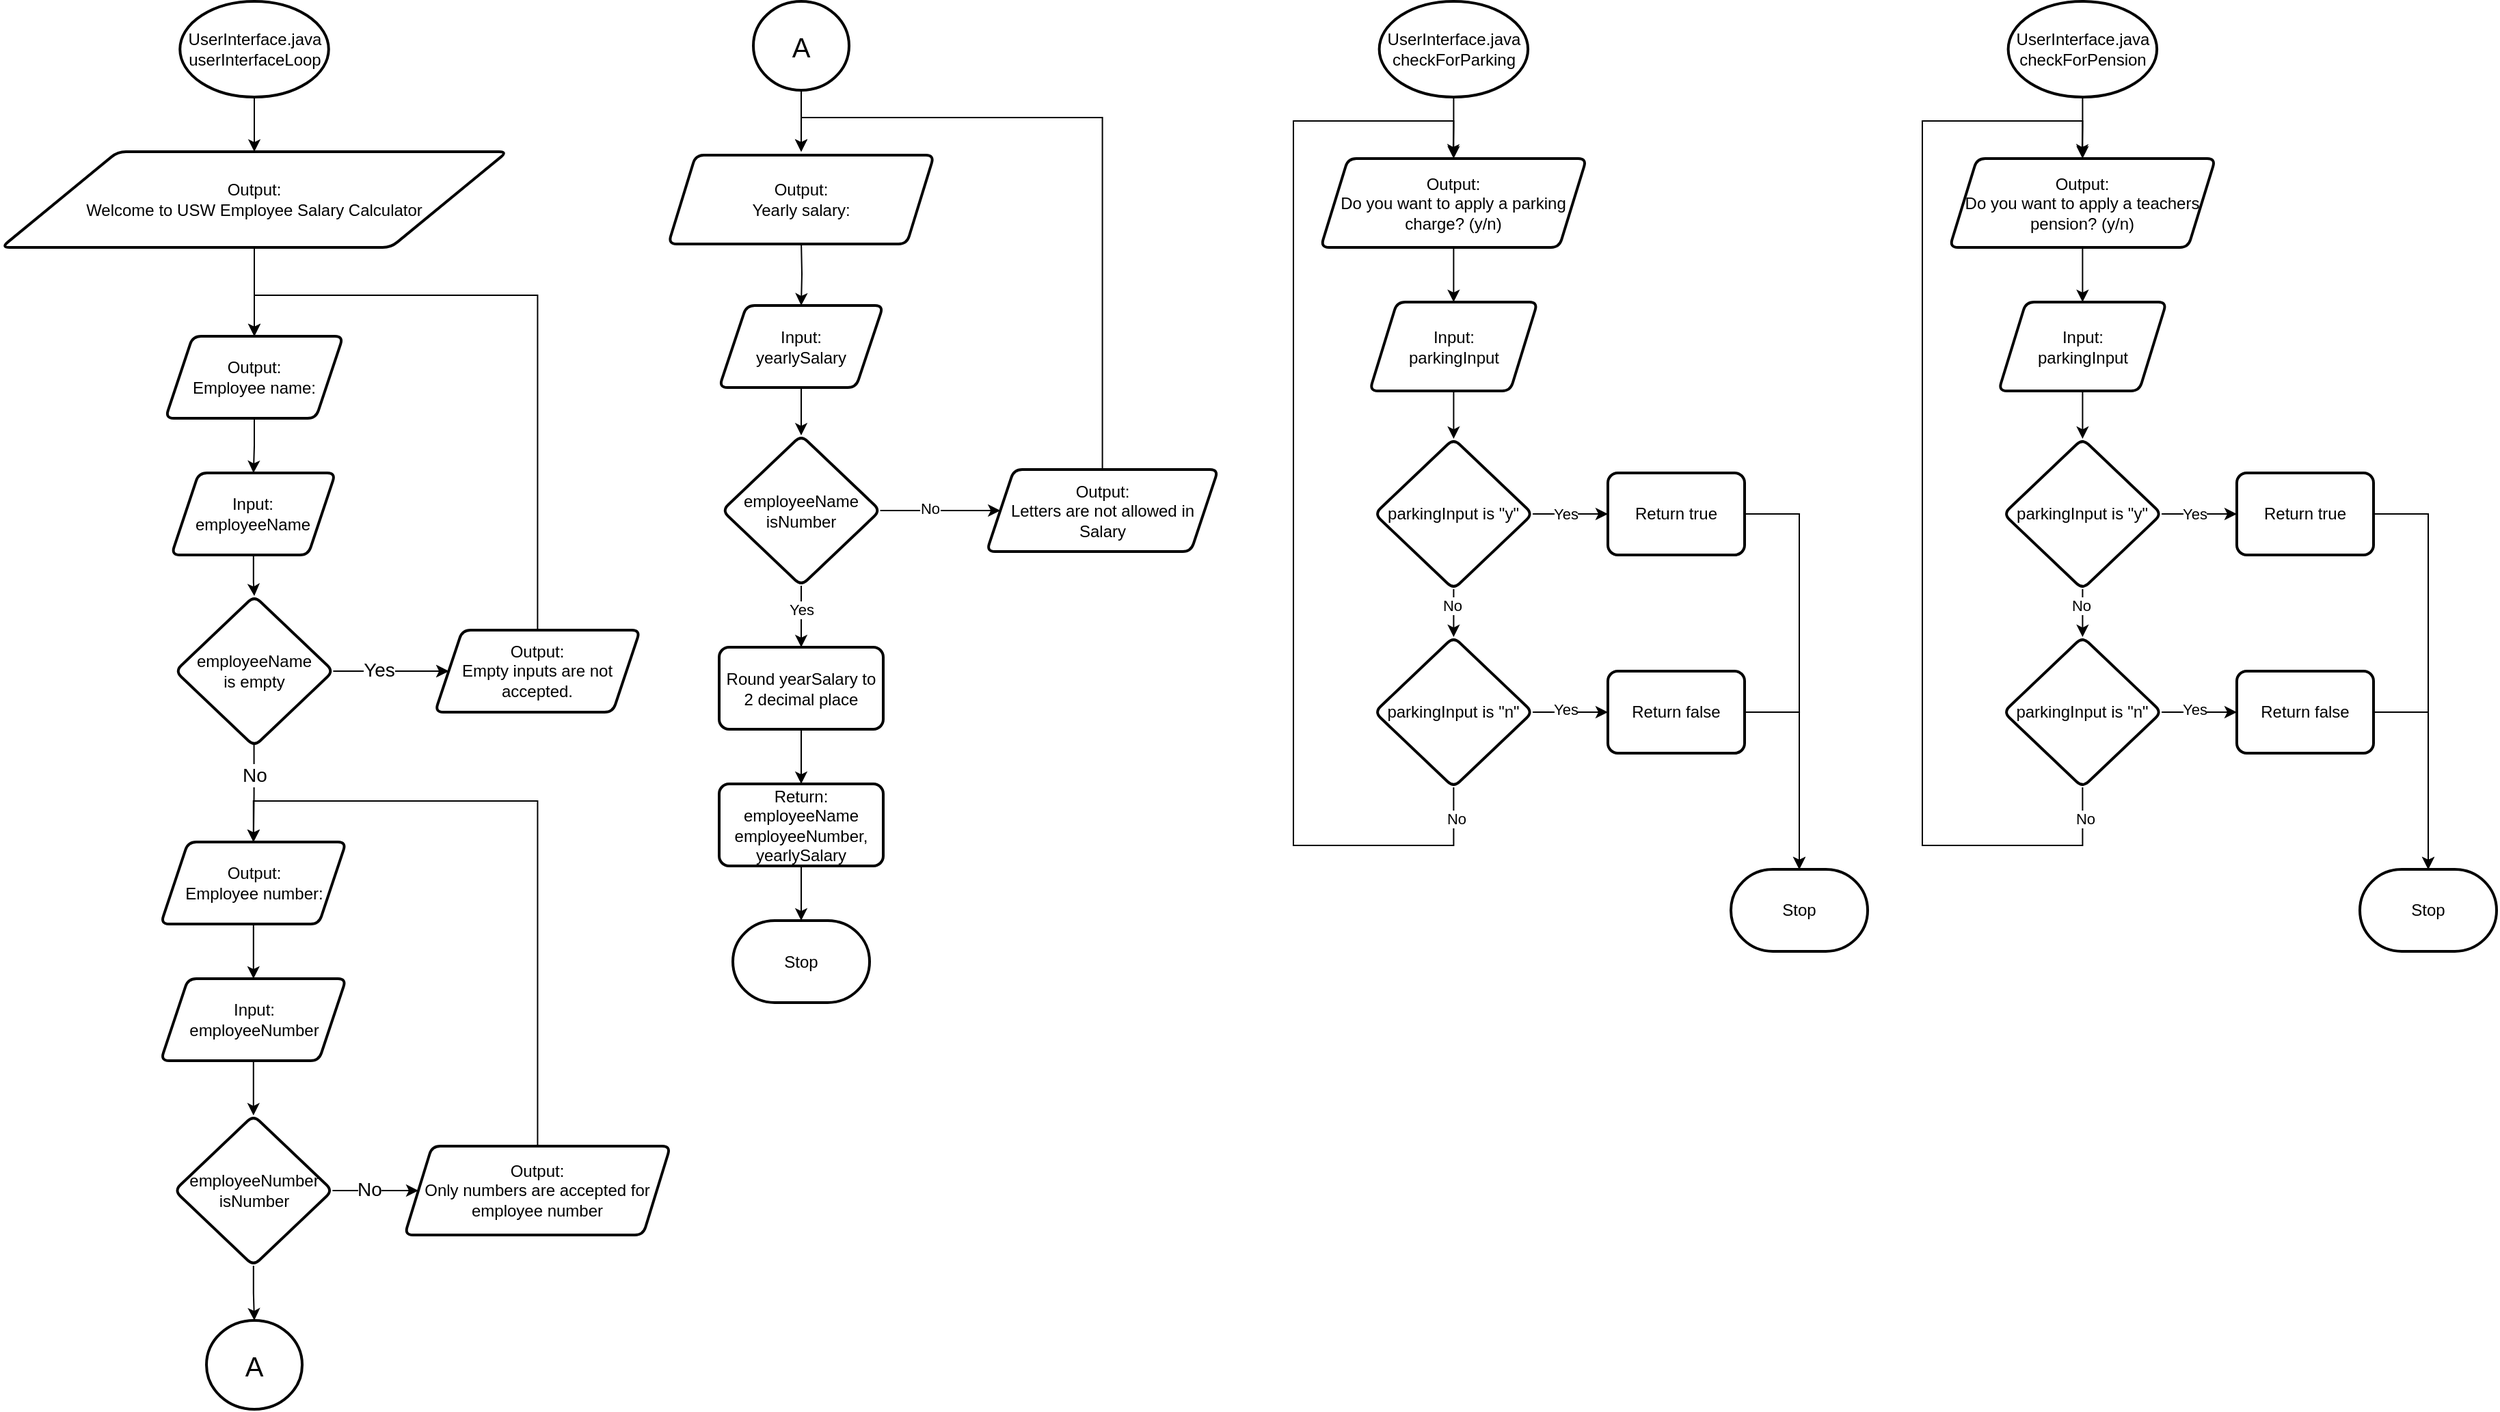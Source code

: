<mxfile version="22.1.3" type="device">
  <diagram id="C5RBs43oDa-KdzZeNtuy" name="Page-1">
    <mxGraphModel dx="2593" dy="1428" grid="1" gridSize="10" guides="1" tooltips="1" connect="1" arrows="1" fold="1" page="1" pageScale="1" pageWidth="827" pageHeight="1169" math="0" shadow="0">
      <root>
        <mxCell id="WIyWlLk6GJQsqaUBKTNV-0" />
        <mxCell id="WIyWlLk6GJQsqaUBKTNV-1" parent="WIyWlLk6GJQsqaUBKTNV-0" />
        <mxCell id="0paNuG89okrS6NKZ0thL-63" value="" style="edgeStyle=orthogonalEdgeStyle;rounded=0;orthogonalLoop=1;jettySize=auto;html=1;" edge="1" parent="WIyWlLk6GJQsqaUBKTNV-1" source="0paNuG89okrS6NKZ0thL-1" target="0paNuG89okrS6NKZ0thL-60">
          <mxGeometry relative="1" as="geometry" />
        </mxCell>
        <mxCell id="0paNuG89okrS6NKZ0thL-1" value="UserInterface.java&lt;br&gt;userInterfaceLoop" style="strokeWidth=2;html=1;shape=mxgraph.flowchart.start_1;whiteSpace=wrap;" vertex="1" parent="WIyWlLk6GJQsqaUBKTNV-1">
          <mxGeometry x="145.63" y="45" width="108.75" height="70" as="geometry" />
        </mxCell>
        <mxCell id="0paNuG89okrS6NKZ0thL-119" value="" style="edgeStyle=orthogonalEdgeStyle;rounded=0;orthogonalLoop=1;jettySize=auto;html=1;" edge="1" parent="WIyWlLk6GJQsqaUBKTNV-1" source="0paNuG89okrS6NKZ0thL-58">
          <mxGeometry relative="1" as="geometry">
            <mxPoint x="1076.81" y="158.5" as="targetPoint" />
          </mxGeometry>
        </mxCell>
        <mxCell id="0paNuG89okrS6NKZ0thL-58" value="UserInterface.java&lt;br&gt;checkForParking" style="strokeWidth=2;html=1;shape=mxgraph.flowchart.start_1;whiteSpace=wrap;" vertex="1" parent="WIyWlLk6GJQsqaUBKTNV-1">
          <mxGeometry x="1022.81" y="45" width="108.75" height="70" as="geometry" />
        </mxCell>
        <mxCell id="0paNuG89okrS6NKZ0thL-65" value="" style="edgeStyle=orthogonalEdgeStyle;rounded=0;orthogonalLoop=1;jettySize=auto;html=1;" edge="1" parent="WIyWlLk6GJQsqaUBKTNV-1" source="0paNuG89okrS6NKZ0thL-60" target="0paNuG89okrS6NKZ0thL-64">
          <mxGeometry relative="1" as="geometry" />
        </mxCell>
        <mxCell id="0paNuG89okrS6NKZ0thL-60" value="Output:&lt;br&gt;Welcome to USW Employee Salary Calculator" style="shape=parallelogram;html=1;strokeWidth=2;perimeter=parallelogramPerimeter;whiteSpace=wrap;rounded=1;arcSize=12;size=0.23;" vertex="1" parent="WIyWlLk6GJQsqaUBKTNV-1">
          <mxGeometry x="15.01" y="155" width="370" height="70" as="geometry" />
        </mxCell>
        <mxCell id="0paNuG89okrS6NKZ0thL-69" value="" style="edgeStyle=orthogonalEdgeStyle;rounded=0;orthogonalLoop=1;jettySize=auto;html=1;" edge="1" parent="WIyWlLk6GJQsqaUBKTNV-1" source="0paNuG89okrS6NKZ0thL-64" target="0paNuG89okrS6NKZ0thL-68">
          <mxGeometry relative="1" as="geometry" />
        </mxCell>
        <mxCell id="0paNuG89okrS6NKZ0thL-64" value="Output:&lt;br&gt;Employee name:" style="shape=parallelogram;perimeter=parallelogramPerimeter;whiteSpace=wrap;html=1;fixedSize=1;strokeWidth=2;rounded=1;arcSize=12;" vertex="1" parent="WIyWlLk6GJQsqaUBKTNV-1">
          <mxGeometry x="135.01" y="290" width="129.99" height="60" as="geometry" />
        </mxCell>
        <mxCell id="0paNuG89okrS6NKZ0thL-77" value="" style="edgeStyle=orthogonalEdgeStyle;rounded=0;orthogonalLoop=1;jettySize=auto;html=1;" edge="1" parent="WIyWlLk6GJQsqaUBKTNV-1" source="0paNuG89okrS6NKZ0thL-66" target="0paNuG89okrS6NKZ0thL-72">
          <mxGeometry relative="1" as="geometry" />
        </mxCell>
        <mxCell id="0paNuG89okrS6NKZ0thL-79" value="" style="edgeStyle=orthogonalEdgeStyle;rounded=0;orthogonalLoop=1;jettySize=auto;html=1;exitX=0.498;exitY=0.989;exitDx=0;exitDy=0;exitPerimeter=0;entryX=0.5;entryY=0;entryDx=0;entryDy=0;" edge="1" parent="WIyWlLk6GJQsqaUBKTNV-1" source="0paNuG89okrS6NKZ0thL-66" target="0paNuG89okrS6NKZ0thL-81">
          <mxGeometry relative="1" as="geometry">
            <mxPoint x="199.435" y="630" as="targetPoint" />
          </mxGeometry>
        </mxCell>
        <mxCell id="0paNuG89okrS6NKZ0thL-80" value="&lt;font style=&quot;font-size: 14px;&quot;&gt;No&lt;/font&gt;" style="edgeLabel;html=1;align=center;verticalAlign=middle;resizable=0;points=[];" vertex="1" connectable="0" parent="0paNuG89okrS6NKZ0thL-79">
          <mxGeometry x="-0.223" y="-1" relative="1" as="geometry">
            <mxPoint x="1" y="-6" as="offset" />
          </mxGeometry>
        </mxCell>
        <mxCell id="0paNuG89okrS6NKZ0thL-66" value="employeeName&lt;br&gt;is  empty" style="rhombus;whiteSpace=wrap;html=1;strokeWidth=2;rounded=1;arcSize=12;" vertex="1" parent="WIyWlLk6GJQsqaUBKTNV-1">
          <mxGeometry x="142.2" y="480" width="115.62" height="110" as="geometry" />
        </mxCell>
        <mxCell id="0paNuG89okrS6NKZ0thL-70" value="" style="edgeStyle=orthogonalEdgeStyle;rounded=0;orthogonalLoop=1;jettySize=auto;html=1;" edge="1" parent="WIyWlLk6GJQsqaUBKTNV-1" source="0paNuG89okrS6NKZ0thL-68" target="0paNuG89okrS6NKZ0thL-66">
          <mxGeometry relative="1" as="geometry" />
        </mxCell>
        <mxCell id="0paNuG89okrS6NKZ0thL-68" value="Input:&lt;br&gt;employeeName" style="shape=parallelogram;perimeter=parallelogramPerimeter;whiteSpace=wrap;html=1;fixedSize=1;strokeWidth=2;rounded=1;arcSize=12;" vertex="1" parent="WIyWlLk6GJQsqaUBKTNV-1">
          <mxGeometry x="139.385" y="390" width="120" height="60" as="geometry" />
        </mxCell>
        <mxCell id="0paNuG89okrS6NKZ0thL-73" value="" style="edgeStyle=orthogonalEdgeStyle;rounded=0;orthogonalLoop=1;jettySize=auto;html=1;" edge="1" parent="WIyWlLk6GJQsqaUBKTNV-1" source="0paNuG89okrS6NKZ0thL-66" target="0paNuG89okrS6NKZ0thL-72">
          <mxGeometry relative="1" as="geometry">
            <mxPoint x="390.0" y="280" as="targetPoint" />
            <mxPoint x="258" y="535" as="sourcePoint" />
          </mxGeometry>
        </mxCell>
        <mxCell id="0paNuG89okrS6NKZ0thL-76" value="&lt;font style=&quot;font-size: 14px;&quot;&gt;Yes&lt;/font&gt;" style="edgeLabel;html=1;align=center;verticalAlign=middle;resizable=0;points=[];" vertex="1" connectable="0" parent="0paNuG89okrS6NKZ0thL-73">
          <mxGeometry x="-0.226" y="1" relative="1" as="geometry">
            <mxPoint as="offset" />
          </mxGeometry>
        </mxCell>
        <mxCell id="0paNuG89okrS6NKZ0thL-75" style="edgeStyle=orthogonalEdgeStyle;rounded=0;orthogonalLoop=1;jettySize=auto;html=1;entryX=0.5;entryY=0;entryDx=0;entryDy=0;exitX=0.5;exitY=0;exitDx=0;exitDy=0;" edge="1" parent="WIyWlLk6GJQsqaUBKTNV-1" source="0paNuG89okrS6NKZ0thL-72">
          <mxGeometry relative="1" as="geometry">
            <mxPoint x="375.005" y="504.97" as="sourcePoint" />
            <mxPoint x="200.005" y="289.97" as="targetPoint" />
            <Array as="points">
              <mxPoint x="407" y="260" />
              <mxPoint x="200" y="260" />
            </Array>
          </mxGeometry>
        </mxCell>
        <mxCell id="0paNuG89okrS6NKZ0thL-72" value="&lt;div&gt;Output:&lt;/div&gt;&lt;div&gt;Empty inputs are not accepted.&lt;br&gt;&lt;/div&gt;" style="shape=parallelogram;perimeter=parallelogramPerimeter;whiteSpace=wrap;html=1;fixedSize=1;strokeWidth=2;rounded=1;arcSize=12;" vertex="1" parent="WIyWlLk6GJQsqaUBKTNV-1">
          <mxGeometry x="332.18" y="505" width="150.01" height="60" as="geometry" />
        </mxCell>
        <mxCell id="0paNuG89okrS6NKZ0thL-83" value="" style="edgeStyle=orthogonalEdgeStyle;rounded=0;orthogonalLoop=1;jettySize=auto;html=1;entryX=0.5;entryY=0;entryDx=0;entryDy=0;" edge="1" parent="WIyWlLk6GJQsqaUBKTNV-1" source="0paNuG89okrS6NKZ0thL-81" target="0paNuG89okrS6NKZ0thL-84">
          <mxGeometry relative="1" as="geometry">
            <mxPoint x="199.385" y="750" as="targetPoint" />
          </mxGeometry>
        </mxCell>
        <mxCell id="0paNuG89okrS6NKZ0thL-81" value="Output:&lt;br&gt;Employee number:" style="shape=parallelogram;perimeter=parallelogramPerimeter;whiteSpace=wrap;html=1;fixedSize=1;strokeWidth=2;rounded=1;arcSize=12;" vertex="1" parent="WIyWlLk6GJQsqaUBKTNV-1">
          <mxGeometry x="131.58" y="660" width="135.61" height="60" as="geometry" />
        </mxCell>
        <mxCell id="0paNuG89okrS6NKZ0thL-88" value="" style="edgeStyle=orthogonalEdgeStyle;rounded=0;orthogonalLoop=1;jettySize=auto;html=1;" edge="1" parent="WIyWlLk6GJQsqaUBKTNV-1" source="0paNuG89okrS6NKZ0thL-84" target="0paNuG89okrS6NKZ0thL-87">
          <mxGeometry relative="1" as="geometry" />
        </mxCell>
        <mxCell id="0paNuG89okrS6NKZ0thL-84" value="Input:&lt;br&gt;employeeNumber" style="shape=parallelogram;perimeter=parallelogramPerimeter;whiteSpace=wrap;html=1;fixedSize=1;strokeWidth=2;rounded=1;arcSize=12;" vertex="1" parent="WIyWlLk6GJQsqaUBKTNV-1">
          <mxGeometry x="131.58" y="760" width="135.61" height="60" as="geometry" />
        </mxCell>
        <mxCell id="0paNuG89okrS6NKZ0thL-90" value="" style="edgeStyle=orthogonalEdgeStyle;rounded=0;orthogonalLoop=1;jettySize=auto;html=1;" edge="1" parent="WIyWlLk6GJQsqaUBKTNV-1" source="0paNuG89okrS6NKZ0thL-87" target="0paNuG89okrS6NKZ0thL-89">
          <mxGeometry relative="1" as="geometry" />
        </mxCell>
        <mxCell id="0paNuG89okrS6NKZ0thL-91" value="&lt;div style=&quot;font-size: 12px;&quot;&gt;&lt;font style=&quot;font-size: 14px;&quot;&gt;No&lt;/font&gt;&lt;/div&gt;" style="edgeLabel;html=1;align=center;verticalAlign=middle;resizable=0;points=[];" vertex="1" connectable="0" parent="0paNuG89okrS6NKZ0thL-90">
          <mxGeometry x="-0.153" y="1" relative="1" as="geometry">
            <mxPoint as="offset" />
          </mxGeometry>
        </mxCell>
        <mxCell id="0paNuG89okrS6NKZ0thL-94" value="" style="edgeStyle=orthogonalEdgeStyle;rounded=0;orthogonalLoop=1;jettySize=auto;html=1;" edge="1" parent="WIyWlLk6GJQsqaUBKTNV-1" source="0paNuG89okrS6NKZ0thL-87" target="0paNuG89okrS6NKZ0thL-93">
          <mxGeometry relative="1" as="geometry" />
        </mxCell>
        <mxCell id="0paNuG89okrS6NKZ0thL-87" value="employeeNumber&lt;br&gt;isNumber" style="rhombus;whiteSpace=wrap;html=1;strokeWidth=2;rounded=1;arcSize=12;" vertex="1" parent="WIyWlLk6GJQsqaUBKTNV-1">
          <mxGeometry x="141.58" y="860" width="115.62" height="110" as="geometry" />
        </mxCell>
        <mxCell id="0paNuG89okrS6NKZ0thL-92" style="edgeStyle=orthogonalEdgeStyle;rounded=0;orthogonalLoop=1;jettySize=auto;html=1;entryX=0.5;entryY=0;entryDx=0;entryDy=0;" edge="1" parent="WIyWlLk6GJQsqaUBKTNV-1" source="0paNuG89okrS6NKZ0thL-89" target="0paNuG89okrS6NKZ0thL-81">
          <mxGeometry relative="1" as="geometry">
            <Array as="points">
              <mxPoint x="407" y="630" />
              <mxPoint x="199" y="630" />
            </Array>
          </mxGeometry>
        </mxCell>
        <mxCell id="0paNuG89okrS6NKZ0thL-89" value="&lt;div&gt;Output:&lt;/div&gt;&lt;div&gt;Only numbers are accepted for employee number&lt;br&gt;&lt;/div&gt;" style="shape=parallelogram;perimeter=parallelogramPerimeter;whiteSpace=wrap;html=1;fixedSize=1;strokeWidth=2;rounded=1;arcSize=12;" vertex="1" parent="WIyWlLk6GJQsqaUBKTNV-1">
          <mxGeometry x="310" y="882.5" width="194.37" height="65" as="geometry" />
        </mxCell>
        <mxCell id="0paNuG89okrS6NKZ0thL-93" value="&lt;font style=&quot;font-size: 20px;&quot;&gt;A&lt;/font&gt;" style="ellipse;whiteSpace=wrap;html=1;strokeWidth=2;rounded=1;arcSize=12;" vertex="1" parent="WIyWlLk6GJQsqaUBKTNV-1">
          <mxGeometry x="165.01" y="1010" width="70" height="65" as="geometry" />
        </mxCell>
        <mxCell id="0paNuG89okrS6NKZ0thL-99" value="" style="edgeStyle=orthogonalEdgeStyle;rounded=0;orthogonalLoop=1;jettySize=auto;html=1;" edge="1" parent="WIyWlLk6GJQsqaUBKTNV-1" source="0paNuG89okrS6NKZ0thL-95">
          <mxGeometry relative="1" as="geometry">
            <mxPoint x="600" y="155.0" as="targetPoint" />
          </mxGeometry>
        </mxCell>
        <mxCell id="0paNuG89okrS6NKZ0thL-95" value="&lt;font style=&quot;font-size: 20px;&quot;&gt;A&lt;/font&gt;" style="ellipse;whiteSpace=wrap;html=1;strokeWidth=2;rounded=1;arcSize=12;" vertex="1" parent="WIyWlLk6GJQsqaUBKTNV-1">
          <mxGeometry x="565" y="45" width="70" height="65" as="geometry" />
        </mxCell>
        <mxCell id="0paNuG89okrS6NKZ0thL-101" value="" style="edgeStyle=orthogonalEdgeStyle;rounded=0;orthogonalLoop=1;jettySize=auto;html=1;" edge="1" parent="WIyWlLk6GJQsqaUBKTNV-1" target="0paNuG89okrS6NKZ0thL-100">
          <mxGeometry relative="1" as="geometry">
            <mxPoint x="600.005" y="220.0" as="sourcePoint" />
          </mxGeometry>
        </mxCell>
        <mxCell id="0paNuG89okrS6NKZ0thL-98" value="&lt;div&gt;Output:&lt;/div&gt;&lt;div&gt;Yearly salary: &lt;br&gt;&lt;/div&gt;" style="shape=parallelogram;perimeter=parallelogramPerimeter;whiteSpace=wrap;html=1;fixedSize=1;strokeWidth=2;rounded=1;arcSize=12;" vertex="1" parent="WIyWlLk6GJQsqaUBKTNV-1">
          <mxGeometry x="502.82" y="157.5" width="194.37" height="65" as="geometry" />
        </mxCell>
        <mxCell id="0paNuG89okrS6NKZ0thL-105" value="" style="edgeStyle=orthogonalEdgeStyle;rounded=0;orthogonalLoop=1;jettySize=auto;html=1;" edge="1" parent="WIyWlLk6GJQsqaUBKTNV-1" source="0paNuG89okrS6NKZ0thL-100" target="0paNuG89okrS6NKZ0thL-104">
          <mxGeometry relative="1" as="geometry" />
        </mxCell>
        <mxCell id="0paNuG89okrS6NKZ0thL-100" value="Input:&lt;br&gt;yearlySalary" style="shape=parallelogram;perimeter=parallelogramPerimeter;whiteSpace=wrap;html=1;fixedSize=1;strokeWidth=2;rounded=1;arcSize=12;" vertex="1" parent="WIyWlLk6GJQsqaUBKTNV-1">
          <mxGeometry x="540.005" y="267.5" width="120" height="60" as="geometry" />
        </mxCell>
        <mxCell id="0paNuG89okrS6NKZ0thL-113" value="" style="edgeStyle=orthogonalEdgeStyle;rounded=0;orthogonalLoop=1;jettySize=auto;html=1;" edge="1" parent="WIyWlLk6GJQsqaUBKTNV-1" source="0paNuG89okrS6NKZ0thL-102" target="0paNuG89okrS6NKZ0thL-112">
          <mxGeometry relative="1" as="geometry" />
        </mxCell>
        <mxCell id="0paNuG89okrS6NKZ0thL-102" value="Round yearSalary to 2 decimal place" style="whiteSpace=wrap;html=1;strokeWidth=2;rounded=1;arcSize=12;" vertex="1" parent="WIyWlLk6GJQsqaUBKTNV-1">
          <mxGeometry x="540.005" y="517.5" width="120" height="60" as="geometry" />
        </mxCell>
        <mxCell id="0paNuG89okrS6NKZ0thL-106" value="" style="edgeStyle=orthogonalEdgeStyle;rounded=0;orthogonalLoop=1;jettySize=auto;html=1;" edge="1" parent="WIyWlLk6GJQsqaUBKTNV-1" source="0paNuG89okrS6NKZ0thL-104" target="0paNuG89okrS6NKZ0thL-102">
          <mxGeometry relative="1" as="geometry" />
        </mxCell>
        <mxCell id="0paNuG89okrS6NKZ0thL-111" value="Yes" style="edgeLabel;html=1;align=center;verticalAlign=middle;resizable=0;points=[];" vertex="1" connectable="0" parent="0paNuG89okrS6NKZ0thL-106">
          <mxGeometry x="-0.227" y="4" relative="1" as="geometry">
            <mxPoint x="-4" as="offset" />
          </mxGeometry>
        </mxCell>
        <mxCell id="0paNuG89okrS6NKZ0thL-108" value="" style="edgeStyle=orthogonalEdgeStyle;rounded=0;orthogonalLoop=1;jettySize=auto;html=1;" edge="1" parent="WIyWlLk6GJQsqaUBKTNV-1" source="0paNuG89okrS6NKZ0thL-104" target="0paNuG89okrS6NKZ0thL-107">
          <mxGeometry relative="1" as="geometry" />
        </mxCell>
        <mxCell id="0paNuG89okrS6NKZ0thL-109" value="No" style="edgeLabel;html=1;align=center;verticalAlign=middle;resizable=0;points=[];" vertex="1" connectable="0" parent="0paNuG89okrS6NKZ0thL-108">
          <mxGeometry x="-0.177" y="2" relative="1" as="geometry">
            <mxPoint as="offset" />
          </mxGeometry>
        </mxCell>
        <mxCell id="0paNuG89okrS6NKZ0thL-104" value="employeeName&lt;br&gt;isNumber " style="rhombus;whiteSpace=wrap;html=1;strokeWidth=2;rounded=1;arcSize=12;" vertex="1" parent="WIyWlLk6GJQsqaUBKTNV-1">
          <mxGeometry x="542.2" y="362.5" width="115.62" height="110" as="geometry" />
        </mxCell>
        <mxCell id="0paNuG89okrS6NKZ0thL-110" style="edgeStyle=orthogonalEdgeStyle;rounded=0;orthogonalLoop=1;jettySize=auto;html=1;entryX=0.5;entryY=0;entryDx=0;entryDy=0;" edge="1" parent="WIyWlLk6GJQsqaUBKTNV-1" source="0paNuG89okrS6NKZ0thL-107">
          <mxGeometry relative="1" as="geometry">
            <mxPoint x="600.005" y="155.0" as="targetPoint" />
            <Array as="points">
              <mxPoint x="820" y="130" />
              <mxPoint x="600" y="130" />
            </Array>
          </mxGeometry>
        </mxCell>
        <mxCell id="0paNuG89okrS6NKZ0thL-107" value="Output:&lt;br&gt;Letters are not allowed in Salary" style="shape=parallelogram;perimeter=parallelogramPerimeter;whiteSpace=wrap;html=1;fixedSize=1;strokeWidth=2;rounded=1;arcSize=12;" vertex="1" parent="WIyWlLk6GJQsqaUBKTNV-1">
          <mxGeometry x="735.63" y="387.5" width="169.37" height="60" as="geometry" />
        </mxCell>
        <mxCell id="0paNuG89okrS6NKZ0thL-117" value="" style="edgeStyle=orthogonalEdgeStyle;rounded=0;orthogonalLoop=1;jettySize=auto;html=1;" edge="1" parent="WIyWlLk6GJQsqaUBKTNV-1" source="0paNuG89okrS6NKZ0thL-112" target="0paNuG89okrS6NKZ0thL-116">
          <mxGeometry relative="1" as="geometry" />
        </mxCell>
        <mxCell id="0paNuG89okrS6NKZ0thL-112" value="Return:&lt;br&gt;employeeName&lt;br&gt;employeeNumber,&lt;br&gt;yearlySalary" style="whiteSpace=wrap;html=1;strokeWidth=2;rounded=1;arcSize=12;" vertex="1" parent="WIyWlLk6GJQsqaUBKTNV-1">
          <mxGeometry x="540.005" y="617.5" width="120" height="60" as="geometry" />
        </mxCell>
        <mxCell id="0paNuG89okrS6NKZ0thL-116" value="Stop" style="strokeWidth=2;html=1;shape=mxgraph.flowchart.terminator;whiteSpace=wrap;" vertex="1" parent="WIyWlLk6GJQsqaUBKTNV-1">
          <mxGeometry x="550.01" y="717.5" width="100" height="60" as="geometry" />
        </mxCell>
        <mxCell id="0paNuG89okrS6NKZ0thL-122" value="" style="edgeStyle=orthogonalEdgeStyle;rounded=0;orthogonalLoop=1;jettySize=auto;html=1;" edge="1" parent="WIyWlLk6GJQsqaUBKTNV-1" source="0paNuG89okrS6NKZ0thL-120" target="0paNuG89okrS6NKZ0thL-121">
          <mxGeometry relative="1" as="geometry" />
        </mxCell>
        <mxCell id="0paNuG89okrS6NKZ0thL-120" value="&lt;div&gt;Output:&lt;/div&gt;&lt;div&gt;Do you want to apply a parking charge? (y/n)&lt;br&gt;&lt;/div&gt;" style="shape=parallelogram;perimeter=parallelogramPerimeter;whiteSpace=wrap;html=1;fixedSize=1;strokeWidth=2;rounded=1;arcSize=12;" vertex="1" parent="WIyWlLk6GJQsqaUBKTNV-1">
          <mxGeometry x="980" y="160" width="194.37" height="65" as="geometry" />
        </mxCell>
        <mxCell id="0paNuG89okrS6NKZ0thL-124" value="" style="edgeStyle=orthogonalEdgeStyle;rounded=0;orthogonalLoop=1;jettySize=auto;html=1;" edge="1" parent="WIyWlLk6GJQsqaUBKTNV-1" source="0paNuG89okrS6NKZ0thL-121" target="0paNuG89okrS6NKZ0thL-123">
          <mxGeometry relative="1" as="geometry" />
        </mxCell>
        <mxCell id="0paNuG89okrS6NKZ0thL-121" value="Input:&lt;br&gt;parkingInput" style="shape=parallelogram;perimeter=parallelogramPerimeter;whiteSpace=wrap;html=1;fixedSize=1;strokeWidth=2;rounded=1;arcSize=12;" vertex="1" parent="WIyWlLk6GJQsqaUBKTNV-1">
          <mxGeometry x="1015.78" y="265" width="122.81" height="65" as="geometry" />
        </mxCell>
        <mxCell id="0paNuG89okrS6NKZ0thL-126" value="" style="edgeStyle=orthogonalEdgeStyle;rounded=0;orthogonalLoop=1;jettySize=auto;html=1;exitX=1;exitY=0.5;exitDx=0;exitDy=0;" edge="1" parent="WIyWlLk6GJQsqaUBKTNV-1" source="0paNuG89okrS6NKZ0thL-123" target="0paNuG89okrS6NKZ0thL-125">
          <mxGeometry relative="1" as="geometry" />
        </mxCell>
        <mxCell id="0paNuG89okrS6NKZ0thL-138" value="Yes" style="edgeLabel;html=1;align=center;verticalAlign=middle;resizable=0;points=[];" vertex="1" connectable="0" parent="0paNuG89okrS6NKZ0thL-126">
          <mxGeometry x="-0.147" relative="1" as="geometry">
            <mxPoint as="offset" />
          </mxGeometry>
        </mxCell>
        <mxCell id="0paNuG89okrS6NKZ0thL-131" value="" style="edgeStyle=orthogonalEdgeStyle;rounded=0;orthogonalLoop=1;jettySize=auto;html=1;" edge="1" parent="WIyWlLk6GJQsqaUBKTNV-1" source="0paNuG89okrS6NKZ0thL-123" target="0paNuG89okrS6NKZ0thL-130">
          <mxGeometry relative="1" as="geometry" />
        </mxCell>
        <mxCell id="0paNuG89okrS6NKZ0thL-136" value="No" style="edgeLabel;html=1;align=center;verticalAlign=middle;resizable=0;points=[];" vertex="1" connectable="0" parent="0paNuG89okrS6NKZ0thL-131">
          <mxGeometry x="-0.481" y="-1" relative="1" as="geometry">
            <mxPoint as="offset" />
          </mxGeometry>
        </mxCell>
        <mxCell id="0paNuG89okrS6NKZ0thL-123" value="parkingInput is &quot;y&quot;" style="rhombus;whiteSpace=wrap;html=1;strokeWidth=2;rounded=1;arcSize=12;" vertex="1" parent="WIyWlLk6GJQsqaUBKTNV-1">
          <mxGeometry x="1019.37" y="365" width="115.62" height="110" as="geometry" />
        </mxCell>
        <mxCell id="0paNuG89okrS6NKZ0thL-125" value="Return true" style="whiteSpace=wrap;html=1;strokeWidth=2;rounded=1;arcSize=12;" vertex="1" parent="WIyWlLk6GJQsqaUBKTNV-1">
          <mxGeometry x="1190" y="390" width="100" height="60" as="geometry" />
        </mxCell>
        <mxCell id="0paNuG89okrS6NKZ0thL-133" value="" style="edgeStyle=orthogonalEdgeStyle;rounded=0;orthogonalLoop=1;jettySize=auto;html=1;" edge="1" parent="WIyWlLk6GJQsqaUBKTNV-1" source="0paNuG89okrS6NKZ0thL-130" target="0paNuG89okrS6NKZ0thL-132">
          <mxGeometry relative="1" as="geometry" />
        </mxCell>
        <mxCell id="0paNuG89okrS6NKZ0thL-137" value="Yes" style="edgeLabel;html=1;align=center;verticalAlign=middle;resizable=0;points=[];" vertex="1" connectable="0" parent="0paNuG89okrS6NKZ0thL-133">
          <mxGeometry x="-0.13" y="2" relative="1" as="geometry">
            <mxPoint as="offset" />
          </mxGeometry>
        </mxCell>
        <mxCell id="0paNuG89okrS6NKZ0thL-134" style="edgeStyle=orthogonalEdgeStyle;rounded=0;orthogonalLoop=1;jettySize=auto;html=1;entryX=0.5;entryY=0;entryDx=0;entryDy=0;exitX=0.5;exitY=1;exitDx=0;exitDy=0;" edge="1" parent="WIyWlLk6GJQsqaUBKTNV-1" source="0paNuG89okrS6NKZ0thL-130" target="0paNuG89okrS6NKZ0thL-120">
          <mxGeometry relative="1" as="geometry">
            <Array as="points">
              <mxPoint x="1077" y="662.5" />
              <mxPoint x="960" y="662.5" />
              <mxPoint x="960" y="132.5" />
              <mxPoint x="1077" y="132.5" />
            </Array>
          </mxGeometry>
        </mxCell>
        <mxCell id="0paNuG89okrS6NKZ0thL-135" value="No" style="edgeLabel;html=1;align=center;verticalAlign=middle;resizable=0;points=[];" vertex="1" connectable="0" parent="0paNuG89okrS6NKZ0thL-134">
          <mxGeometry x="-0.869" y="-1" relative="1" as="geometry">
            <mxPoint x="14" y="-19" as="offset" />
          </mxGeometry>
        </mxCell>
        <mxCell id="0paNuG89okrS6NKZ0thL-130" value="parkingInput is &quot;n&quot;" style="rhombus;whiteSpace=wrap;html=1;strokeWidth=2;rounded=1;arcSize=12;" vertex="1" parent="WIyWlLk6GJQsqaUBKTNV-1">
          <mxGeometry x="1019.37" y="510" width="115.62" height="110" as="geometry" />
        </mxCell>
        <mxCell id="0paNuG89okrS6NKZ0thL-132" value="Return false" style="whiteSpace=wrap;html=1;strokeWidth=2;rounded=1;arcSize=12;" vertex="1" parent="WIyWlLk6GJQsqaUBKTNV-1">
          <mxGeometry x="1190" y="535" width="100" height="60" as="geometry" />
        </mxCell>
        <mxCell id="0paNuG89okrS6NKZ0thL-139" value="Stop" style="strokeWidth=2;html=1;shape=mxgraph.flowchart.terminator;whiteSpace=wrap;" vertex="1" parent="WIyWlLk6GJQsqaUBKTNV-1">
          <mxGeometry x="1280" y="680" width="100" height="60" as="geometry" />
        </mxCell>
        <mxCell id="0paNuG89okrS6NKZ0thL-144" style="edgeStyle=orthogonalEdgeStyle;rounded=0;orthogonalLoop=1;jettySize=auto;html=1;entryX=0.5;entryY=0;entryDx=0;entryDy=0;entryPerimeter=0;" edge="1" parent="WIyWlLk6GJQsqaUBKTNV-1" source="0paNuG89okrS6NKZ0thL-132" target="0paNuG89okrS6NKZ0thL-139">
          <mxGeometry relative="1" as="geometry">
            <Array as="points">
              <mxPoint x="1330" y="564.5" />
            </Array>
          </mxGeometry>
        </mxCell>
        <mxCell id="0paNuG89okrS6NKZ0thL-145" style="edgeStyle=orthogonalEdgeStyle;rounded=0;orthogonalLoop=1;jettySize=auto;html=1;entryX=0.5;entryY=0;entryDx=0;entryDy=0;entryPerimeter=0;" edge="1" parent="WIyWlLk6GJQsqaUBKTNV-1" source="0paNuG89okrS6NKZ0thL-125" target="0paNuG89okrS6NKZ0thL-139">
          <mxGeometry relative="1" as="geometry">
            <Array as="points">
              <mxPoint x="1330" y="420.5" />
              <mxPoint x="1330" y="680.5" />
            </Array>
          </mxGeometry>
        </mxCell>
        <mxCell id="0paNuG89okrS6NKZ0thL-171" value="" style="edgeStyle=orthogonalEdgeStyle;rounded=0;orthogonalLoop=1;jettySize=auto;html=1;" edge="1" parent="WIyWlLk6GJQsqaUBKTNV-1" source="0paNuG89okrS6NKZ0thL-172">
          <mxGeometry relative="1" as="geometry">
            <mxPoint x="1536.81" y="158.5" as="targetPoint" />
          </mxGeometry>
        </mxCell>
        <mxCell id="0paNuG89okrS6NKZ0thL-172" value="UserInterface.java&lt;br&gt;checkForPension" style="strokeWidth=2;html=1;shape=mxgraph.flowchart.start_1;whiteSpace=wrap;" vertex="1" parent="WIyWlLk6GJQsqaUBKTNV-1">
          <mxGeometry x="1482.81" y="45" width="108.75" height="70" as="geometry" />
        </mxCell>
        <mxCell id="0paNuG89okrS6NKZ0thL-173" value="" style="edgeStyle=orthogonalEdgeStyle;rounded=0;orthogonalLoop=1;jettySize=auto;html=1;" edge="1" parent="WIyWlLk6GJQsqaUBKTNV-1" source="0paNuG89okrS6NKZ0thL-174" target="0paNuG89okrS6NKZ0thL-176">
          <mxGeometry relative="1" as="geometry" />
        </mxCell>
        <mxCell id="0paNuG89okrS6NKZ0thL-174" value="&lt;div&gt;Output:&lt;/div&gt;&lt;div&gt;Do you want to apply a teachers pension? (y/n)&lt;br&gt;&lt;/div&gt;" style="shape=parallelogram;perimeter=parallelogramPerimeter;whiteSpace=wrap;html=1;fixedSize=1;strokeWidth=2;rounded=1;arcSize=12;" vertex="1" parent="WIyWlLk6GJQsqaUBKTNV-1">
          <mxGeometry x="1440" y="160" width="194.37" height="65" as="geometry" />
        </mxCell>
        <mxCell id="0paNuG89okrS6NKZ0thL-175" value="" style="edgeStyle=orthogonalEdgeStyle;rounded=0;orthogonalLoop=1;jettySize=auto;html=1;" edge="1" parent="WIyWlLk6GJQsqaUBKTNV-1" source="0paNuG89okrS6NKZ0thL-176" target="0paNuG89okrS6NKZ0thL-181">
          <mxGeometry relative="1" as="geometry" />
        </mxCell>
        <mxCell id="0paNuG89okrS6NKZ0thL-176" value="Input:&lt;br&gt;parkingInput" style="shape=parallelogram;perimeter=parallelogramPerimeter;whiteSpace=wrap;html=1;fixedSize=1;strokeWidth=2;rounded=1;arcSize=12;" vertex="1" parent="WIyWlLk6GJQsqaUBKTNV-1">
          <mxGeometry x="1475.78" y="265" width="122.81" height="65" as="geometry" />
        </mxCell>
        <mxCell id="0paNuG89okrS6NKZ0thL-177" value="" style="edgeStyle=orthogonalEdgeStyle;rounded=0;orthogonalLoop=1;jettySize=auto;html=1;exitX=1;exitY=0.5;exitDx=0;exitDy=0;" edge="1" parent="WIyWlLk6GJQsqaUBKTNV-1" source="0paNuG89okrS6NKZ0thL-181" target="0paNuG89okrS6NKZ0thL-182">
          <mxGeometry relative="1" as="geometry" />
        </mxCell>
        <mxCell id="0paNuG89okrS6NKZ0thL-178" value="Yes" style="edgeLabel;html=1;align=center;verticalAlign=middle;resizable=0;points=[];" vertex="1" connectable="0" parent="0paNuG89okrS6NKZ0thL-177">
          <mxGeometry x="-0.147" relative="1" as="geometry">
            <mxPoint as="offset" />
          </mxGeometry>
        </mxCell>
        <mxCell id="0paNuG89okrS6NKZ0thL-179" value="" style="edgeStyle=orthogonalEdgeStyle;rounded=0;orthogonalLoop=1;jettySize=auto;html=1;" edge="1" parent="WIyWlLk6GJQsqaUBKTNV-1" source="0paNuG89okrS6NKZ0thL-181" target="0paNuG89okrS6NKZ0thL-187">
          <mxGeometry relative="1" as="geometry" />
        </mxCell>
        <mxCell id="0paNuG89okrS6NKZ0thL-180" value="No" style="edgeLabel;html=1;align=center;verticalAlign=middle;resizable=0;points=[];" vertex="1" connectable="0" parent="0paNuG89okrS6NKZ0thL-179">
          <mxGeometry x="-0.481" y="-1" relative="1" as="geometry">
            <mxPoint as="offset" />
          </mxGeometry>
        </mxCell>
        <mxCell id="0paNuG89okrS6NKZ0thL-181" value="parkingInput is &quot;y&quot;" style="rhombus;whiteSpace=wrap;html=1;strokeWidth=2;rounded=1;arcSize=12;" vertex="1" parent="WIyWlLk6GJQsqaUBKTNV-1">
          <mxGeometry x="1479.37" y="365" width="115.62" height="110" as="geometry" />
        </mxCell>
        <mxCell id="0paNuG89okrS6NKZ0thL-182" value="Return true" style="whiteSpace=wrap;html=1;strokeWidth=2;rounded=1;arcSize=12;" vertex="1" parent="WIyWlLk6GJQsqaUBKTNV-1">
          <mxGeometry x="1650" y="390" width="100" height="60" as="geometry" />
        </mxCell>
        <mxCell id="0paNuG89okrS6NKZ0thL-183" value="" style="edgeStyle=orthogonalEdgeStyle;rounded=0;orthogonalLoop=1;jettySize=auto;html=1;" edge="1" parent="WIyWlLk6GJQsqaUBKTNV-1" source="0paNuG89okrS6NKZ0thL-187" target="0paNuG89okrS6NKZ0thL-188">
          <mxGeometry relative="1" as="geometry" />
        </mxCell>
        <mxCell id="0paNuG89okrS6NKZ0thL-184" value="Yes" style="edgeLabel;html=1;align=center;verticalAlign=middle;resizable=0;points=[];" vertex="1" connectable="0" parent="0paNuG89okrS6NKZ0thL-183">
          <mxGeometry x="-0.13" y="2" relative="1" as="geometry">
            <mxPoint as="offset" />
          </mxGeometry>
        </mxCell>
        <mxCell id="0paNuG89okrS6NKZ0thL-185" style="edgeStyle=orthogonalEdgeStyle;rounded=0;orthogonalLoop=1;jettySize=auto;html=1;entryX=0.5;entryY=0;entryDx=0;entryDy=0;exitX=0.5;exitY=1;exitDx=0;exitDy=0;" edge="1" parent="WIyWlLk6GJQsqaUBKTNV-1" source="0paNuG89okrS6NKZ0thL-187" target="0paNuG89okrS6NKZ0thL-174">
          <mxGeometry relative="1" as="geometry">
            <Array as="points">
              <mxPoint x="1537" y="662.5" />
              <mxPoint x="1420" y="662.5" />
              <mxPoint x="1420" y="132.5" />
              <mxPoint x="1537" y="132.5" />
            </Array>
          </mxGeometry>
        </mxCell>
        <mxCell id="0paNuG89okrS6NKZ0thL-186" value="No" style="edgeLabel;html=1;align=center;verticalAlign=middle;resizable=0;points=[];" vertex="1" connectable="0" parent="0paNuG89okrS6NKZ0thL-185">
          <mxGeometry x="-0.869" y="-1" relative="1" as="geometry">
            <mxPoint x="14" y="-19" as="offset" />
          </mxGeometry>
        </mxCell>
        <mxCell id="0paNuG89okrS6NKZ0thL-187" value="parkingInput is &quot;n&quot;" style="rhombus;whiteSpace=wrap;html=1;strokeWidth=2;rounded=1;arcSize=12;" vertex="1" parent="WIyWlLk6GJQsqaUBKTNV-1">
          <mxGeometry x="1479.37" y="510" width="115.62" height="110" as="geometry" />
        </mxCell>
        <mxCell id="0paNuG89okrS6NKZ0thL-188" value="Return false" style="whiteSpace=wrap;html=1;strokeWidth=2;rounded=1;arcSize=12;" vertex="1" parent="WIyWlLk6GJQsqaUBKTNV-1">
          <mxGeometry x="1650" y="535" width="100" height="60" as="geometry" />
        </mxCell>
        <mxCell id="0paNuG89okrS6NKZ0thL-189" value="Stop" style="strokeWidth=2;html=1;shape=mxgraph.flowchart.terminator;whiteSpace=wrap;" vertex="1" parent="WIyWlLk6GJQsqaUBKTNV-1">
          <mxGeometry x="1740" y="680" width="100" height="60" as="geometry" />
        </mxCell>
        <mxCell id="0paNuG89okrS6NKZ0thL-190" style="edgeStyle=orthogonalEdgeStyle;rounded=0;orthogonalLoop=1;jettySize=auto;html=1;entryX=0.5;entryY=0;entryDx=0;entryDy=0;entryPerimeter=0;" edge="1" parent="WIyWlLk6GJQsqaUBKTNV-1" source="0paNuG89okrS6NKZ0thL-188" target="0paNuG89okrS6NKZ0thL-189">
          <mxGeometry relative="1" as="geometry">
            <Array as="points">
              <mxPoint x="1790" y="564.5" />
            </Array>
          </mxGeometry>
        </mxCell>
        <mxCell id="0paNuG89okrS6NKZ0thL-191" style="edgeStyle=orthogonalEdgeStyle;rounded=0;orthogonalLoop=1;jettySize=auto;html=1;entryX=0.5;entryY=0;entryDx=0;entryDy=0;entryPerimeter=0;" edge="1" parent="WIyWlLk6GJQsqaUBKTNV-1" source="0paNuG89okrS6NKZ0thL-182" target="0paNuG89okrS6NKZ0thL-189">
          <mxGeometry relative="1" as="geometry">
            <Array as="points">
              <mxPoint x="1790" y="420.5" />
              <mxPoint x="1790" y="680.5" />
            </Array>
          </mxGeometry>
        </mxCell>
      </root>
    </mxGraphModel>
  </diagram>
</mxfile>
